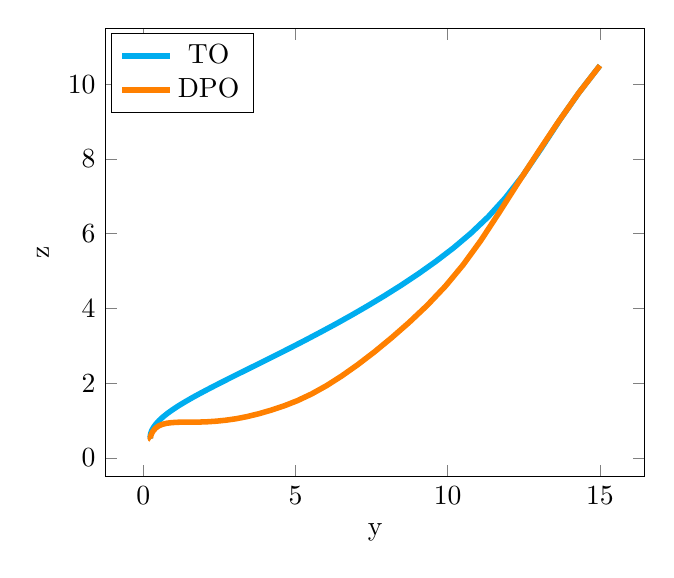 \begin{tikzpicture}[]
\begin{axis}[legend style = {{at={(0.01,0.99)},anchor=north west}}, ylabel = {z}, axis equal image = {false}, xlabel = {y}, hide axis = {false}]\addplot+ [mark = {}, color=cyan, line width = 2pt]coordinates {
(15.0, 10.5)
(14.331, 9.797)
(13.686, 9.049)
(13.064, 8.273)
(12.464, 7.554)
(11.888, 6.953)
(11.325, 6.449)
(10.759, 6.011)
(10.189, 5.619)
(9.616, 5.262)
(9.044, 4.931)
(8.477, 4.623)
(7.917, 4.336)
(7.368, 4.067)
(6.832, 3.815)
(6.311, 3.578)
(5.806, 3.357)
(5.319, 3.148)
(4.852, 2.952)
(4.405, 2.768)
(3.979, 2.594)
(3.575, 2.431)
(3.193, 2.277)
(2.834, 2.131)
(2.499, 1.993)
(2.186, 1.862)
(1.897, 1.738)
(1.63, 1.62)
(1.387, 1.506)
(1.167, 1.398)
(0.97, 1.293)
(0.796, 1.192)
(0.646, 1.094)
(0.518, 0.998)
(0.414, 0.904)
(0.332, 0.813)
(0.274, 0.725)
(0.239, 0.642)
(0.227, 0.572)
(0.239, 0.52)
(0.25, 0.501)
};
\addlegendentry{TO}
\addplot+ [mark = {}, color=orange, line width = 2pt]coordinates {
(15.0, 10.5)
(14.289, 9.752)
(13.604, 8.958)
(12.942, 8.149)
(12.303, 7.351)
(11.686, 6.562)
(11.086, 5.816)
(10.501, 5.161)
(9.92, 4.592)
(9.33, 4.085)
(8.736, 3.628)
(8.153, 3.212)
(7.587, 2.832)
(7.043, 2.493)
(6.519, 2.192)
(6.015, 1.93)
(5.531, 1.711)
(5.068, 1.533)
(4.625, 1.391)
(4.203, 1.277)
(3.801, 1.182)
(3.42, 1.106)
(3.059, 1.048)
(2.719, 1.008)
(2.4, 0.981)
(2.102, 0.965)
(1.826, 0.957)
(1.572, 0.956)
(1.339, 0.955)
(1.129, 0.952)
(0.94, 0.943)
(0.773, 0.926)
(0.629, 0.898)
(0.507, 0.856)
(0.407, 0.798)
(0.329, 0.727)
(0.273, 0.649)
(0.24, 0.579)
(0.229, 0.528)
(0.239, 0.504)
(0.25, 0.499)
};
\addlegendentry{DPO}
\end{axis}

\end{tikzpicture}
